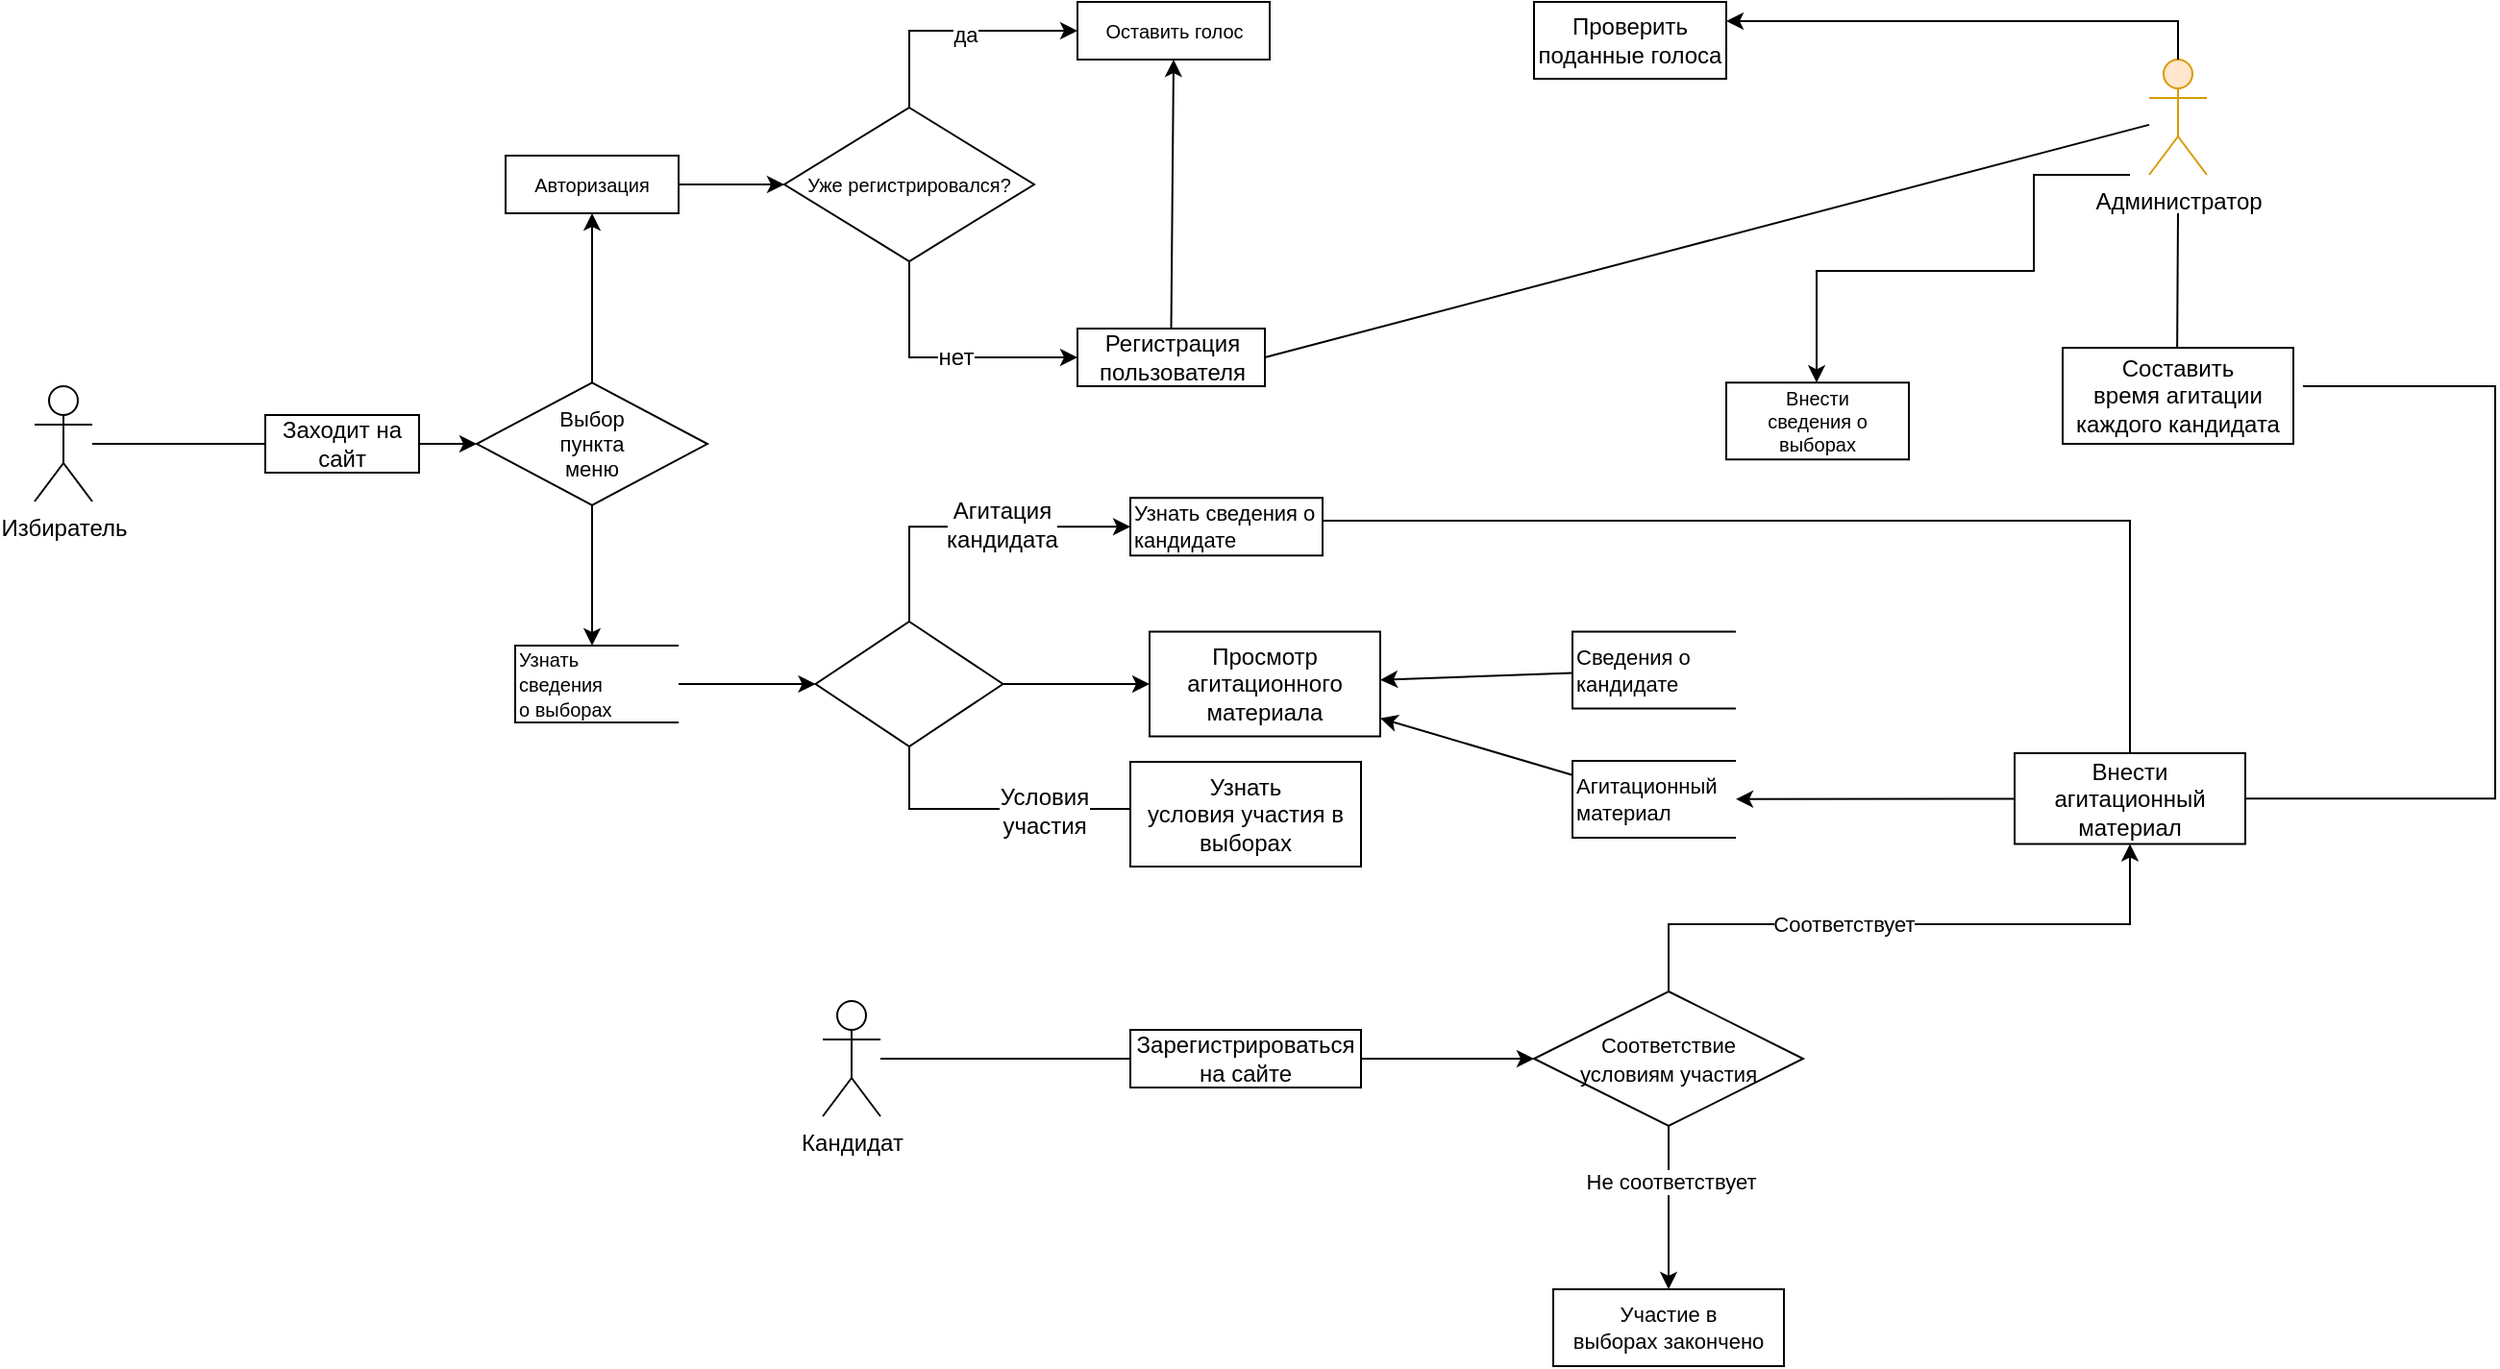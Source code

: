 <mxfile version="15.4.3" type="github">
  <diagram id="JmuFzZtwAlmiX_NOEhPW" name="Page-1">
    <mxGraphModel dx="1221" dy="631" grid="1" gridSize="10" guides="1" tooltips="1" connect="1" arrows="1" fold="1" page="1" pageScale="1" pageWidth="827" pageHeight="1169" math="0" shadow="0">
      <root>
        <mxCell id="0" />
        <mxCell id="1" parent="0" />
        <mxCell id="QcxPbey-fvQrx8h6nicg-6" value="" style="edgeStyle=none;rounded=0;orthogonalLoop=1;jettySize=auto;html=1;endArrow=none;endFill=0;" parent="1" target="QcxPbey-fvQrx8h6nicg-3" edge="1">
          <mxGeometry relative="1" as="geometry">
            <mxPoint x="90" y="400" as="sourcePoint" />
          </mxGeometry>
        </mxCell>
        <mxCell id="Ckuc4saJkIq0bEPmqGia-1" value="Избиратель" style="shape=umlActor;verticalLabelPosition=bottom;verticalAlign=top;html=1;outlineConnect=0;hachureGap=4;pointerEvents=0;" parent="1" vertex="1">
          <mxGeometry x="60" y="370" width="30" height="60" as="geometry" />
        </mxCell>
        <mxCell id="Ckuc4saJkIq0bEPmqGia-4" value="Администратор" style="shape=umlActor;verticalLabelPosition=bottom;verticalAlign=top;html=1;outlineConnect=0;hachureGap=4;pointerEvents=0;fillColor=#ffe6cc;strokeColor=#d79b00;" parent="1" vertex="1">
          <mxGeometry x="1160" y="200" width="30" height="60" as="geometry" />
        </mxCell>
        <mxCell id="Ckuc4saJkIq0bEPmqGia-5" value="Кандидат" style="shape=umlActor;verticalLabelPosition=bottom;verticalAlign=top;html=1;outlineConnect=0;hachureGap=4;pointerEvents=0;" parent="1" vertex="1">
          <mxGeometry x="470" y="690" width="30" height="60" as="geometry" />
        </mxCell>
        <mxCell id="QcxPbey-fvQrx8h6nicg-13" style="edgeStyle=none;rounded=0;orthogonalLoop=1;jettySize=auto;html=1;exitX=1;exitY=0.5;exitDx=0;exitDy=0;entryX=0;entryY=0.5;entryDx=0;entryDy=0;fontSize=10;endArrow=classic;endFill=1;" parent="1" source="QcxPbey-fvQrx8h6nicg-3" edge="1">
          <mxGeometry relative="1" as="geometry">
            <mxPoint x="290" y="400" as="targetPoint" />
          </mxGeometry>
        </mxCell>
        <mxCell id="QcxPbey-fvQrx8h6nicg-3" value="Заходит на сайт" style="rounded=0;whiteSpace=wrap;html=1;" parent="1" vertex="1">
          <mxGeometry x="180" y="385" width="80" height="30" as="geometry" />
        </mxCell>
        <mxCell id="QcxPbey-fvQrx8h6nicg-22" value="" style="edgeStyle=none;rounded=0;orthogonalLoop=1;jettySize=auto;html=1;fontSize=11;endArrow=classic;endFill=1;" parent="1" source="QcxPbey-fvQrx8h6nicg-18" target="QcxPbey-fvQrx8h6nicg-21" edge="1">
          <mxGeometry relative="1" as="geometry" />
        </mxCell>
        <mxCell id="QcxPbey-fvQrx8h6nicg-25" value="" style="edgeStyle=none;rounded=0;orthogonalLoop=1;jettySize=auto;html=1;fontSize=11;endArrow=classic;endFill=1;" parent="1" source="QcxPbey-fvQrx8h6nicg-18" edge="1">
          <mxGeometry relative="1" as="geometry">
            <mxPoint x="350" y="505" as="targetPoint" />
          </mxGeometry>
        </mxCell>
        <mxCell id="QcxPbey-fvQrx8h6nicg-18" value="&lt;font style=&quot;font-size: 11px&quot;&gt;Выбор &lt;br&gt;пункта &lt;br&gt;&lt;font style=&quot;font-size: 11px&quot;&gt;меню&lt;/font&gt;&lt;font style=&quot;font-size: 11px&quot;&gt; &lt;br&gt; &lt;/font&gt;&lt;/font&gt;" style="strokeWidth=1;html=1;shape=mxgraph.flowchart.decision;whiteSpace=wrap;fontSize=10;" parent="1" vertex="1">
          <mxGeometry x="290" y="368.13" width="120" height="63.75" as="geometry" />
        </mxCell>
        <mxCell id="QcxPbey-fvQrx8h6nicg-39" value="" style="edgeStyle=none;rounded=0;orthogonalLoop=1;jettySize=auto;html=1;fontSize=11;endArrow=classic;endFill=1;" parent="1" source="QcxPbey-fvQrx8h6nicg-21" target="QcxPbey-fvQrx8h6nicg-38" edge="1">
          <mxGeometry relative="1" as="geometry" />
        </mxCell>
        <mxCell id="QcxPbey-fvQrx8h6nicg-21" value="Авторизация" style="whiteSpace=wrap;html=1;fontSize=10;strokeWidth=1;" parent="1" vertex="1">
          <mxGeometry x="305" y="250" width="90" height="30" as="geometry" />
        </mxCell>
        <mxCell id="QcxPbey-fvQrx8h6nicg-60" value="" style="edgeStyle=none;rounded=0;orthogonalLoop=1;jettySize=auto;html=1;fontSize=12;endArrow=classic;endFill=1;elbow=vertical;" parent="1" source="QcxPbey-fvQrx8h6nicg-29" target="QcxPbey-fvQrx8h6nicg-59" edge="1">
          <mxGeometry relative="1" as="geometry" />
        </mxCell>
        <mxCell id="QcxPbey-fvQrx8h6nicg-29" value="&lt;font&gt;&lt;span style=&quot;text-align: center ; font-size: 10px&quot;&gt;Узнать&lt;/span&gt;&lt;br style=&quot;text-align: center&quot;&gt;&lt;span style=&quot;text-align: center ; font-size: 10px&quot;&gt;сведения&lt;/span&gt;&lt;/font&gt; &lt;br&gt;&lt;div style=&quot;text-align: center&quot;&gt;&lt;span style=&quot;font-size: 10px&quot;&gt;о выборах&lt;/span&gt;&lt;/div&gt;" style="strokeWidth=1;html=1;shape=mxgraph.flowchart.annotation_1;align=left;pointerEvents=1;rounded=0;fontSize=11;" parent="1" vertex="1">
          <mxGeometry x="310" y="505" width="85" height="40" as="geometry" />
        </mxCell>
        <mxCell id="QcxPbey-fvQrx8h6nicg-33" value="" style="edgeStyle=none;rounded=0;orthogonalLoop=1;jettySize=auto;html=1;fontSize=11;endArrow=none;endFill=0;" parent="1" edge="1">
          <mxGeometry relative="1" as="geometry">
            <mxPoint x="1174.5" y="360" as="sourcePoint" />
            <mxPoint x="1175" y="280" as="targetPoint" />
          </mxGeometry>
        </mxCell>
        <mxCell id="QcxPbey-fvQrx8h6nicg-34" value="Внести&lt;br&gt;&lt;font&gt;сведения&amp;nbsp;&lt;/font&gt;&lt;font&gt;о выборах&lt;/font&gt;" style="whiteSpace=wrap;html=1;fontSize=10;strokeWidth=1;" parent="1" vertex="1">
          <mxGeometry x="940" y="368.13" width="95" height="40" as="geometry" />
        </mxCell>
        <mxCell id="QcxPbey-fvQrx8h6nicg-38" value="Уже регистрировался?" style="rhombus;whiteSpace=wrap;html=1;fontSize=10;strokeWidth=1;" parent="1" vertex="1">
          <mxGeometry x="450" y="225" width="130" height="80" as="geometry" />
        </mxCell>
        <mxCell id="QcxPbey-fvQrx8h6nicg-40" value="Оставить голос" style="whiteSpace=wrap;html=1;fontSize=10;strokeWidth=1;" parent="1" vertex="1">
          <mxGeometry x="602.5" y="170" width="100" height="30" as="geometry" />
        </mxCell>
        <mxCell id="QcxPbey-fvQrx8h6nicg-46" value="" style="endArrow=classic;html=1;rounded=0;fontSize=11;edgeStyle=orthogonalEdgeStyle;elbow=vertical;endFill=1;entryX=0;entryY=0.5;entryDx=0;entryDy=0;exitX=0.5;exitY=0;exitDx=0;exitDy=0;" parent="1" source="QcxPbey-fvQrx8h6nicg-38" target="QcxPbey-fvQrx8h6nicg-40" edge="1">
          <mxGeometry width="50" height="50" relative="1" as="geometry">
            <mxPoint x="510" y="200" as="sourcePoint" />
            <mxPoint x="530" y="90" as="targetPoint" />
          </mxGeometry>
        </mxCell>
        <mxCell id="QcxPbey-fvQrx8h6nicg-47" value="да" style="edgeLabel;html=1;align=center;verticalAlign=middle;resizable=0;points=[];fontSize=11;" parent="QcxPbey-fvQrx8h6nicg-46" vertex="1" connectable="0">
          <mxGeometry x="0.086" y="-2" relative="1" as="geometry">
            <mxPoint as="offset" />
          </mxGeometry>
        </mxCell>
        <mxCell id="QcxPbey-fvQrx8h6nicg-50" value="&lt;font&gt;Регистрация&lt;br&gt;&lt;/font&gt;&lt;font&gt;пользователя&lt;/font&gt;" style="rounded=0;whiteSpace=wrap;html=1;fontSize=12;strokeWidth=1;" parent="1" vertex="1">
          <mxGeometry x="602.5" y="340" width="97.5" height="30" as="geometry" />
        </mxCell>
        <mxCell id="QcxPbey-fvQrx8h6nicg-51" value="" style="endArrow=classic;html=1;rounded=0;fontSize=12;edgeStyle=orthogonalEdgeStyle;elbow=vertical;exitX=0.5;exitY=1;exitDx=0;exitDy=0;entryX=0;entryY=0.5;entryDx=0;entryDy=0;" parent="1" source="QcxPbey-fvQrx8h6nicg-38" target="QcxPbey-fvQrx8h6nicg-50" edge="1">
          <mxGeometry width="50" height="50" relative="1" as="geometry">
            <mxPoint x="430" y="370" as="sourcePoint" />
            <mxPoint x="480" y="320" as="targetPoint" />
          </mxGeometry>
        </mxCell>
        <mxCell id="QcxPbey-fvQrx8h6nicg-52" value="нет" style="edgeLabel;html=1;align=center;verticalAlign=middle;resizable=0;points=[];fontSize=12;" parent="QcxPbey-fvQrx8h6nicg-51" vertex="1" connectable="0">
          <mxGeometry x="0.07" relative="1" as="geometry">
            <mxPoint as="offset" />
          </mxGeometry>
        </mxCell>
        <mxCell id="QcxPbey-fvQrx8h6nicg-55" value="Проверить поданные голоса" style="rounded=0;whiteSpace=wrap;html=1;fontSize=12;strokeWidth=1;" parent="1" vertex="1">
          <mxGeometry x="840" y="170" width="100" height="40" as="geometry" />
        </mxCell>
        <mxCell id="QcxPbey-fvQrx8h6nicg-56" value="" style="endArrow=classic;html=1;rounded=0;fontSize=12;edgeStyle=orthogonalEdgeStyle;elbow=vertical;endFill=1;" parent="1" source="Ckuc4saJkIq0bEPmqGia-4" edge="1">
          <mxGeometry width="50" height="50" relative="1" as="geometry">
            <mxPoint x="845" y="360" as="sourcePoint" />
            <mxPoint x="940" y="180" as="targetPoint" />
            <Array as="points">
              <mxPoint x="1175" y="180" />
              <mxPoint x="940" y="180" />
            </Array>
          </mxGeometry>
        </mxCell>
        <mxCell id="QcxPbey-fvQrx8h6nicg-58" value="" style="endArrow=classic;html=1;rounded=0;fontSize=12;elbow=vertical;entryX=0.5;entryY=1;entryDx=0;entryDy=0;exitX=0.5;exitY=0;exitDx=0;exitDy=0;" parent="1" source="QcxPbey-fvQrx8h6nicg-50" target="QcxPbey-fvQrx8h6nicg-40" edge="1">
          <mxGeometry width="50" height="50" relative="1" as="geometry">
            <mxPoint x="570" y="350" as="sourcePoint" />
            <mxPoint x="620" y="300" as="targetPoint" />
          </mxGeometry>
        </mxCell>
        <mxCell id="C9aT05zjUnMVidygBZYE-3" style="edgeStyle=none;rounded=0;orthogonalLoop=1;jettySize=auto;html=1;endArrow=classic;endFill=1;" edge="1" parent="1" source="QcxPbey-fvQrx8h6nicg-59" target="C9aT05zjUnMVidygBZYE-4">
          <mxGeometry relative="1" as="geometry">
            <mxPoint x="640" y="525" as="targetPoint" />
          </mxGeometry>
        </mxCell>
        <mxCell id="QcxPbey-fvQrx8h6nicg-59" value="" style="rhombus;whiteSpace=wrap;html=1;rounded=0;fontSize=11;align=left;strokeWidth=1;" parent="1" vertex="1">
          <mxGeometry x="466.25" y="492.5" width="97.5" height="65" as="geometry" />
        </mxCell>
        <mxCell id="QcxPbey-fvQrx8h6nicg-61" value="Узнать сведения о кандидате" style="whiteSpace=wrap;html=1;rounded=0;fontSize=11;align=left;strokeWidth=1;" parent="1" vertex="1">
          <mxGeometry x="630" y="428.13" width="100" height="30" as="geometry" />
        </mxCell>
        <mxCell id="QcxPbey-fvQrx8h6nicg-64" value="" style="endArrow=classic;html=1;rounded=0;fontSize=12;edgeStyle=orthogonalEdgeStyle;elbow=vertical;entryX=0;entryY=0.5;entryDx=0;entryDy=0;exitX=0.5;exitY=0;exitDx=0;exitDy=0;" parent="1" source="QcxPbey-fvQrx8h6nicg-59" target="QcxPbey-fvQrx8h6nicg-61" edge="1">
          <mxGeometry width="50" height="50" relative="1" as="geometry">
            <mxPoint x="510" y="490" as="sourcePoint" />
            <mxPoint x="550" y="490" as="targetPoint" />
            <Array as="points">
              <mxPoint x="515" y="443" />
            </Array>
          </mxGeometry>
        </mxCell>
        <mxCell id="QcxPbey-fvQrx8h6nicg-66" value="Агитация&lt;br&gt;&lt;font&gt;кандидата&lt;/font&gt;" style="edgeLabel;html=1;align=center;verticalAlign=middle;resizable=0;points=[];fontSize=12;" parent="QcxPbey-fvQrx8h6nicg-64" vertex="1" connectable="0">
          <mxGeometry x="0.183" y="1" relative="1" as="geometry">
            <mxPoint as="offset" />
          </mxGeometry>
        </mxCell>
        <mxCell id="QcxPbey-fvQrx8h6nicg-65" style="edgeStyle=orthogonalEdgeStyle;rounded=0;orthogonalLoop=1;jettySize=auto;html=1;exitX=0.5;exitY=1;exitDx=0;exitDy=0;fontSize=12;endArrow=classic;endFill=1;" parent="1" source="QcxPbey-fvQrx8h6nicg-61" target="QcxPbey-fvQrx8h6nicg-61" edge="1">
          <mxGeometry relative="1" as="geometry" />
        </mxCell>
        <mxCell id="QcxPbey-fvQrx8h6nicg-69" value="Зарегистрироваться&lt;br&gt;&lt;font&gt;на сайте&lt;/font&gt;" style="rounded=0;whiteSpace=wrap;html=1;fontSize=12;strokeWidth=1;" parent="1" vertex="1">
          <mxGeometry x="630" y="705" width="120" height="30" as="geometry" />
        </mxCell>
        <mxCell id="QcxPbey-fvQrx8h6nicg-70" value="" style="endArrow=none;html=1;rounded=0;fontSize=12;elbow=vertical;entryX=0;entryY=0.5;entryDx=0;entryDy=0;endFill=0;" parent="1" source="Ckuc4saJkIq0bEPmqGia-5" target="QcxPbey-fvQrx8h6nicg-69" edge="1">
          <mxGeometry width="50" height="50" relative="1" as="geometry">
            <mxPoint x="720" y="520" as="sourcePoint" />
            <mxPoint x="770" y="470" as="targetPoint" />
            <Array as="points">
              <mxPoint x="520" y="720" />
              <mxPoint x="570" y="720" />
            </Array>
          </mxGeometry>
        </mxCell>
        <mxCell id="QcxPbey-fvQrx8h6nicg-71" value="Узнать&lt;br&gt;условия&amp;nbsp;&lt;font&gt;участия в выборах&lt;/font&gt;" style="rounded=0;whiteSpace=wrap;html=1;fontSize=12;strokeWidth=1;" parent="1" vertex="1">
          <mxGeometry x="630" y="565.5" width="120" height="54.5" as="geometry" />
        </mxCell>
        <mxCell id="QcxPbey-fvQrx8h6nicg-72" value="" style="endArrow=none;html=1;rounded=0;fontSize=12;elbow=vertical;exitX=0.5;exitY=1;exitDx=0;exitDy=0;edgeStyle=orthogonalEdgeStyle;entryX=0;entryY=0.5;entryDx=0;entryDy=0;" parent="1" source="QcxPbey-fvQrx8h6nicg-59" target="QcxPbey-fvQrx8h6nicg-71" edge="1">
          <mxGeometry width="50" height="50" relative="1" as="geometry">
            <mxPoint x="720" y="500" as="sourcePoint" />
            <mxPoint x="515" y="590" as="targetPoint" />
            <Array as="points">
              <mxPoint x="515" y="590" />
              <mxPoint x="630" y="590" />
            </Array>
          </mxGeometry>
        </mxCell>
        <mxCell id="QcxPbey-fvQrx8h6nicg-74" value="Условия&lt;br&gt;&lt;font&gt;участия&lt;/font&gt;" style="edgeLabel;html=1;align=center;verticalAlign=middle;resizable=0;points=[];fontSize=12;" parent="QcxPbey-fvQrx8h6nicg-72" vertex="1" connectable="0">
          <mxGeometry x="0.363" y="-1" relative="1" as="geometry">
            <mxPoint as="offset" />
          </mxGeometry>
        </mxCell>
        <mxCell id="QcxPbey-fvQrx8h6nicg-75" value="" style="endArrow=none;html=1;rounded=0;fontSize=12;elbow=vertical;exitX=1;exitY=0.5;exitDx=0;exitDy=0;" parent="1" source="QcxPbey-fvQrx8h6nicg-50" target="Ckuc4saJkIq0bEPmqGia-4" edge="1">
          <mxGeometry width="50" height="50" relative="1" as="geometry">
            <mxPoint x="720" y="390" as="sourcePoint" />
            <mxPoint x="1090" y="230" as="targetPoint" />
          </mxGeometry>
        </mxCell>
        <mxCell id="QcxPbey-fvQrx8h6nicg-78" value="" style="endArrow=classic;html=1;rounded=0;fontSize=12;elbow=vertical;" parent="1" edge="1">
          <mxGeometry width="50" height="50" relative="1" as="geometry">
            <mxPoint x="750" y="720" as="sourcePoint" />
            <mxPoint x="840" y="720" as="targetPoint" />
          </mxGeometry>
        </mxCell>
        <mxCell id="C9aT05zjUnMVidygBZYE-1" style="edgeStyle=none;rounded=0;orthogonalLoop=1;jettySize=auto;html=1;endArrow=classic;endFill=1;" edge="1" parent="1" source="QcxPbey-fvQrx8h6nicg-79" target="C9aT05zjUnMVidygBZYE-2">
          <mxGeometry relative="1" as="geometry">
            <mxPoint x="990" y="584.625" as="targetPoint" />
          </mxGeometry>
        </mxCell>
        <mxCell id="QcxPbey-fvQrx8h6nicg-79" value="Внести агитационный&lt;br&gt;&lt;font&gt;материал&lt;/font&gt;" style="rounded=0;whiteSpace=wrap;html=1;fontSize=12;strokeWidth=1;" parent="1" vertex="1">
          <mxGeometry x="1090" y="561" width="120" height="47.25" as="geometry" />
        </mxCell>
        <mxCell id="QcxPbey-fvQrx8h6nicg-81" value="Составить&lt;br&gt;время&amp;nbsp;&lt;font&gt;агитации каждого кандидата&lt;/font&gt;" style="rounded=0;whiteSpace=wrap;html=1;fontSize=12;strokeWidth=1;" parent="1" vertex="1">
          <mxGeometry x="1115" y="350" width="120" height="50" as="geometry" />
        </mxCell>
        <mxCell id="QcxPbey-fvQrx8h6nicg-82" value="" style="endArrow=classic;html=1;rounded=0;fontSize=12;elbow=vertical;edgeStyle=orthogonalEdgeStyle;" parent="1" target="QcxPbey-fvQrx8h6nicg-34" edge="1">
          <mxGeometry width="50" height="50" relative="1" as="geometry">
            <mxPoint x="1150" y="260" as="sourcePoint" />
            <mxPoint x="1050" y="380" as="targetPoint" />
            <Array as="points">
              <mxPoint x="1100" y="260" />
              <mxPoint x="1100" y="310" />
              <mxPoint x="987" y="310" />
            </Array>
          </mxGeometry>
        </mxCell>
        <mxCell id="QcxPbey-fvQrx8h6nicg-83" value="" style="endArrow=none;html=1;rounded=0;fontSize=12;edgeStyle=orthogonalEdgeStyle;elbow=vertical;entryX=1;entryY=0.5;entryDx=0;entryDy=0;exitX=0.5;exitY=0;exitDx=0;exitDy=0;endFill=0;" parent="1" source="QcxPbey-fvQrx8h6nicg-79" target="QcxPbey-fvQrx8h6nicg-61" edge="1">
          <mxGeometry width="50" height="50" relative="1" as="geometry">
            <mxPoint x="900" y="630" as="sourcePoint" />
            <mxPoint x="810" y="440" as="targetPoint" />
            <Array as="points">
              <mxPoint x="1150" y="440" />
              <mxPoint x="730" y="440" />
            </Array>
          </mxGeometry>
        </mxCell>
        <mxCell id="QcxPbey-fvQrx8h6nicg-85" value="&lt;font style=&quot;font-size: 11px&quot;&gt;Соответствие&lt;font style=&quot;font-size: 11px&quot;&gt;&lt;br&gt;условиям &lt;/font&gt; &lt;font style=&quot;font-size: 11px&quot;&gt;участия&lt;/font&gt;&lt;/font&gt;" style="rhombus;whiteSpace=wrap;html=1;rounded=0;fontSize=12;strokeWidth=1;" parent="1" vertex="1">
          <mxGeometry x="840" y="685" width="140" height="70" as="geometry" />
        </mxCell>
        <mxCell id="QcxPbey-fvQrx8h6nicg-88" value="Участие в&lt;br&gt;выборах&amp;nbsp;&lt;font&gt;закончено&lt;/font&gt;" style="rounded=0;whiteSpace=wrap;html=1;fontSize=11;strokeWidth=1;" parent="1" vertex="1">
          <mxGeometry x="850" y="840" width="120" height="40" as="geometry" />
        </mxCell>
        <mxCell id="QcxPbey-fvQrx8h6nicg-89" value="" style="endArrow=classic;html=1;rounded=0;fontSize=11;edgeStyle=orthogonalEdgeStyle;elbow=vertical;entryX=0.5;entryY=1;entryDx=0;entryDy=0;exitX=0.5;exitY=0;exitDx=0;exitDy=0;" parent="1" source="QcxPbey-fvQrx8h6nicg-85" target="QcxPbey-fvQrx8h6nicg-79" edge="1">
          <mxGeometry width="50" height="50" relative="1" as="geometry">
            <mxPoint x="910" y="680" as="sourcePoint" />
            <mxPoint x="1150" y="630" as="targetPoint" />
            <Array as="points">
              <mxPoint x="910" y="650" />
              <mxPoint x="1150" y="650" />
            </Array>
          </mxGeometry>
        </mxCell>
        <mxCell id="QcxPbey-fvQrx8h6nicg-90" value="Соответствует" style="edgeLabel;html=1;align=center;verticalAlign=middle;resizable=0;points=[];fontSize=11;" parent="QcxPbey-fvQrx8h6nicg-89" vertex="1" connectable="0">
          <mxGeometry x="-0.204" relative="1" as="geometry">
            <mxPoint as="offset" />
          </mxGeometry>
        </mxCell>
        <mxCell id="QcxPbey-fvQrx8h6nicg-91" value="" style="endArrow=classic;html=1;rounded=0;fontSize=11;elbow=vertical;entryX=0.5;entryY=0;entryDx=0;entryDy=0;exitX=0.5;exitY=1;exitDx=0;exitDy=0;" parent="1" source="QcxPbey-fvQrx8h6nicg-85" target="QcxPbey-fvQrx8h6nicg-88" edge="1">
          <mxGeometry width="50" height="50" relative="1" as="geometry">
            <mxPoint x="820" y="630" as="sourcePoint" />
            <mxPoint x="870" y="580" as="targetPoint" />
          </mxGeometry>
        </mxCell>
        <mxCell id="QcxPbey-fvQrx8h6nicg-92" value="Не соответствует" style="edgeLabel;html=1;align=center;verticalAlign=middle;resizable=0;points=[];fontSize=11;" parent="QcxPbey-fvQrx8h6nicg-91" vertex="1" connectable="0">
          <mxGeometry x="-0.322" y="1" relative="1" as="geometry">
            <mxPoint as="offset" />
          </mxGeometry>
        </mxCell>
        <mxCell id="QcxPbey-fvQrx8h6nicg-93" value="" style="endArrow=none;html=1;rounded=0;fontSize=11;elbow=vertical;edgeStyle=orthogonalEdgeStyle;entryX=1;entryY=0.5;entryDx=0;entryDy=0;endFill=0;" parent="1" target="QcxPbey-fvQrx8h6nicg-79" edge="1">
          <mxGeometry width="50" height="50" relative="1" as="geometry">
            <mxPoint x="1240" y="370" as="sourcePoint" />
            <mxPoint x="1260" y="590" as="targetPoint" />
            <Array as="points">
              <mxPoint x="1340" y="370" />
              <mxPoint x="1340" y="585" />
            </Array>
          </mxGeometry>
        </mxCell>
        <mxCell id="C9aT05zjUnMVidygBZYE-5" style="edgeStyle=none;rounded=0;orthogonalLoop=1;jettySize=auto;html=1;endArrow=classic;endFill=1;" edge="1" parent="1" source="C9aT05zjUnMVidygBZYE-2" target="C9aT05zjUnMVidygBZYE-4">
          <mxGeometry relative="1" as="geometry" />
        </mxCell>
        <mxCell id="C9aT05zjUnMVidygBZYE-2" value="Агитационный&lt;br&gt;материал" style="strokeWidth=1;html=1;shape=mxgraph.flowchart.annotation_1;align=left;pointerEvents=1;rounded=0;fontSize=11;" vertex="1" parent="1">
          <mxGeometry x="860" y="565" width="85" height="40" as="geometry" />
        </mxCell>
        <mxCell id="C9aT05zjUnMVidygBZYE-4" value="Просмотр агитационного материала" style="rounded=0;whiteSpace=wrap;html=1;fontSize=12;strokeWidth=1;" vertex="1" parent="1">
          <mxGeometry x="640" y="497.75" width="120" height="54.5" as="geometry" />
        </mxCell>
        <mxCell id="C9aT05zjUnMVidygBZYE-7" style="edgeStyle=none;rounded=0;orthogonalLoop=1;jettySize=auto;html=1;endArrow=classic;endFill=1;" edge="1" parent="1" source="C9aT05zjUnMVidygBZYE-6" target="C9aT05zjUnMVidygBZYE-4">
          <mxGeometry relative="1" as="geometry" />
        </mxCell>
        <mxCell id="C9aT05zjUnMVidygBZYE-6" value="Сведения о &lt;br&gt;кандидате" style="strokeWidth=1;html=1;shape=mxgraph.flowchart.annotation_1;align=left;pointerEvents=1;rounded=0;fontSize=11;" vertex="1" parent="1">
          <mxGeometry x="860" y="497.75" width="85" height="40" as="geometry" />
        </mxCell>
      </root>
    </mxGraphModel>
  </diagram>
</mxfile>
